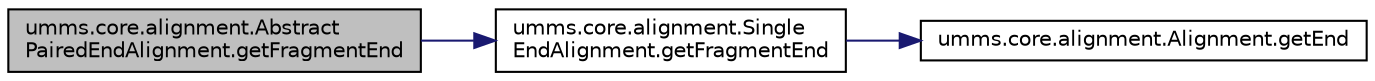 digraph "umms.core.alignment.AbstractPairedEndAlignment.getFragmentEnd"
{
  edge [fontname="Helvetica",fontsize="10",labelfontname="Helvetica",labelfontsize="10"];
  node [fontname="Helvetica",fontsize="10",shape=record];
  rankdir="LR";
  Node1 [label="umms.core.alignment.Abstract\lPairedEndAlignment.getFragmentEnd",height=0.2,width=0.4,color="black", fillcolor="grey75", style="filled" fontcolor="black"];
  Node1 -> Node2 [color="midnightblue",fontsize="10",style="solid"];
  Node2 [label="umms.core.alignment.Single\lEndAlignment.getFragmentEnd",height=0.2,width=0.4,color="black", fillcolor="white", style="filled",URL="$classumms_1_1core_1_1alignment_1_1_single_end_alignment.html#a38409b7b5071dbc0c884b6b5412ed1e0"];
  Node2 -> Node3 [color="midnightblue",fontsize="10",style="solid"];
  Node3 [label="umms.core.alignment.Alignment.getEnd",height=0.2,width=0.4,color="black", fillcolor="white", style="filled",URL="$interfaceumms_1_1core_1_1alignment_1_1_alignment.html#afac2284106875d0f138898ad59e399fb"];
}
